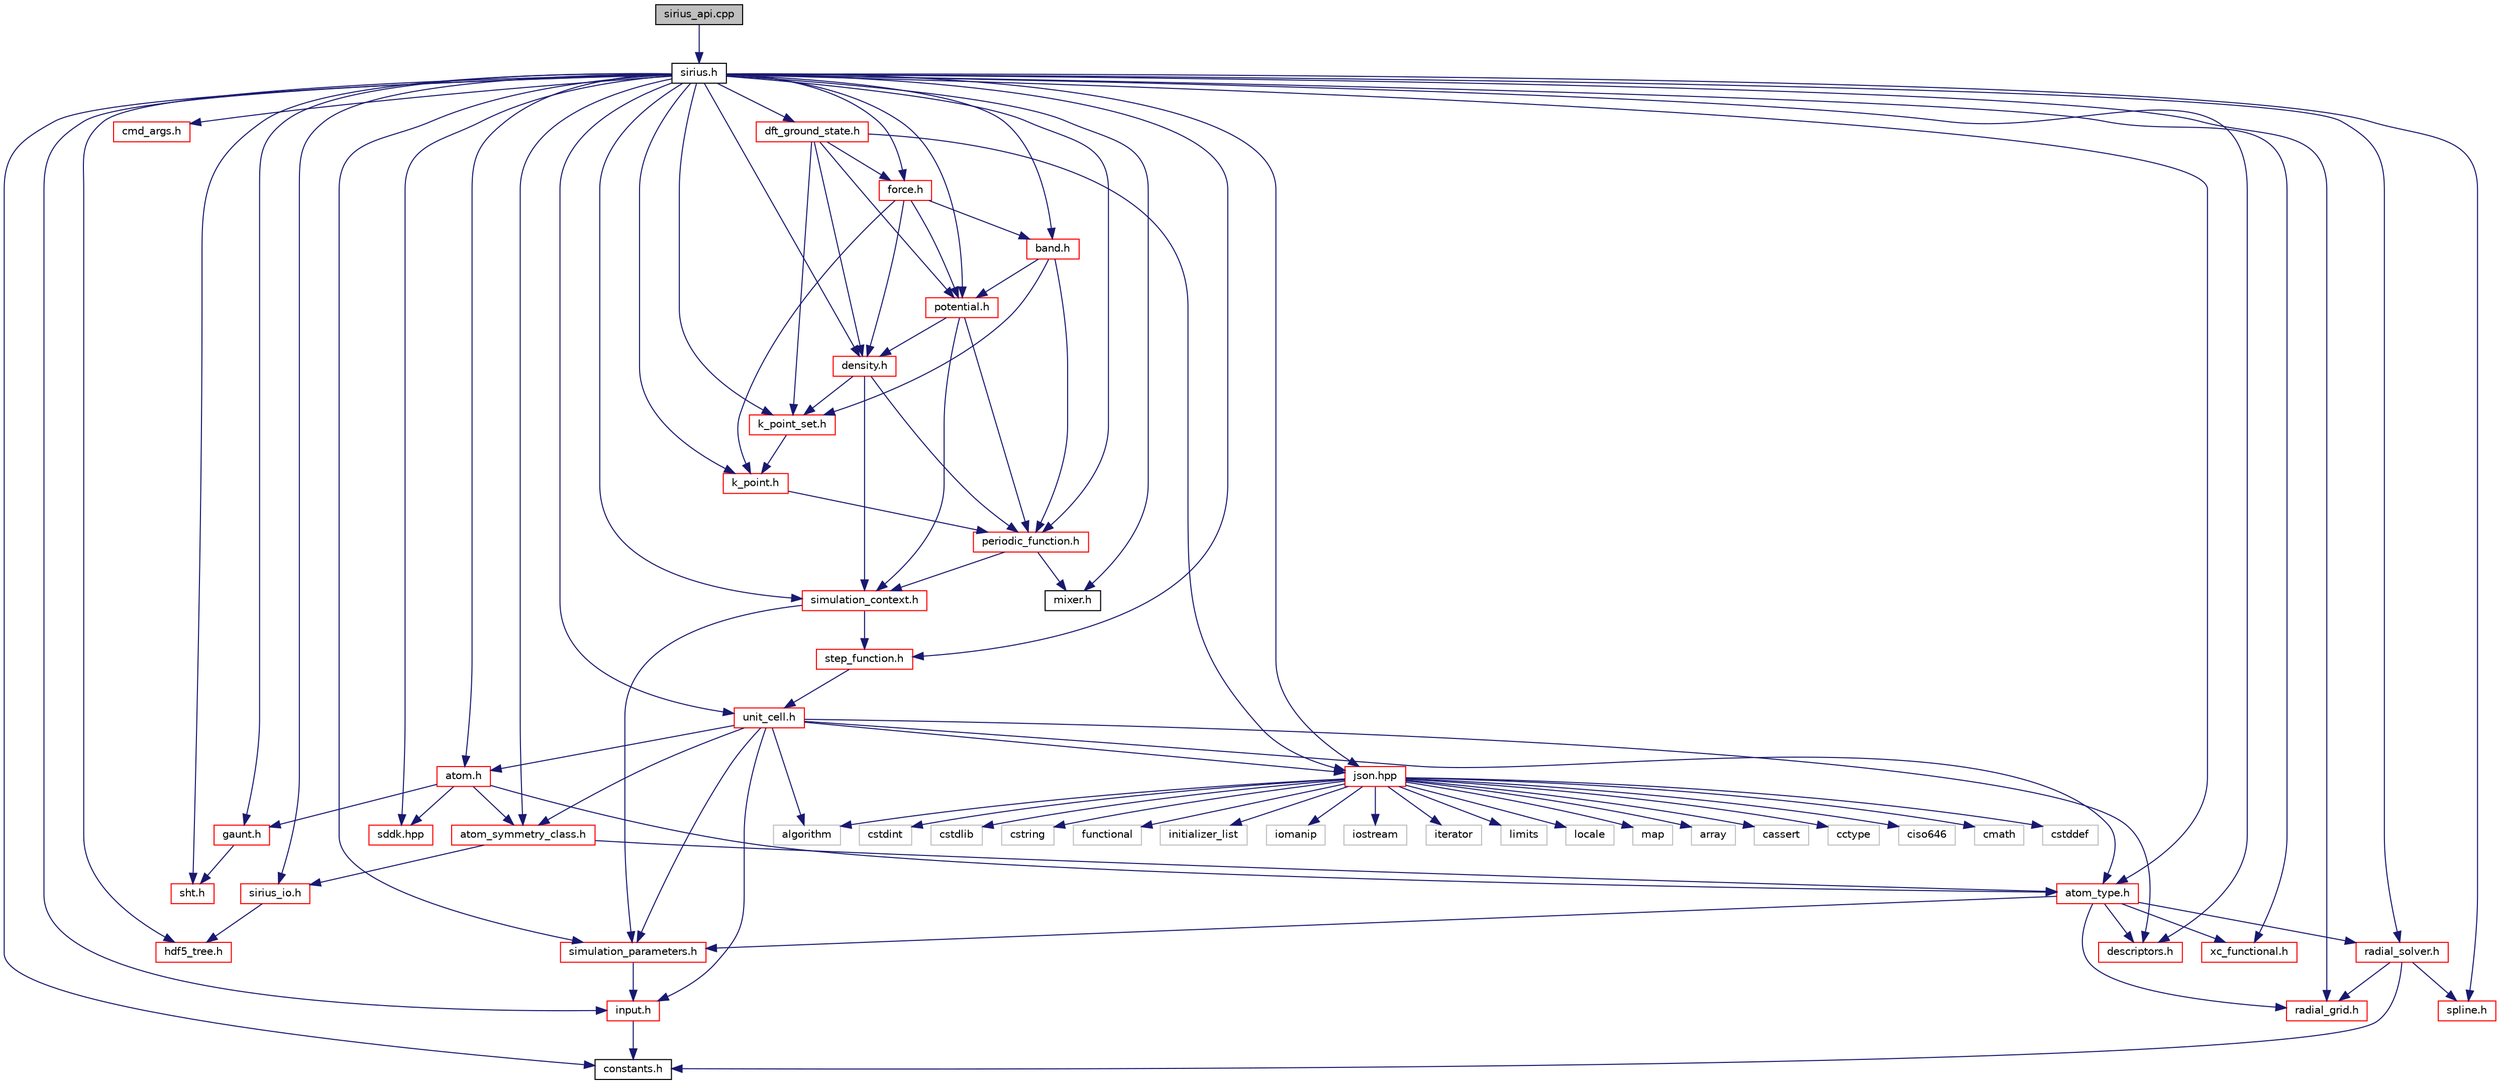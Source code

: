 digraph "sirius_api.cpp"
{
 // INTERACTIVE_SVG=YES
  edge [fontname="Helvetica",fontsize="10",labelfontname="Helvetica",labelfontsize="10"];
  node [fontname="Helvetica",fontsize="10",shape=record];
  Node1 [label="sirius_api.cpp",height=0.2,width=0.4,color="black", fillcolor="grey75", style="filled", fontcolor="black"];
  Node1 -> Node2 [color="midnightblue",fontsize="10",style="solid",fontname="Helvetica"];
  Node2 [label="sirius.h",height=0.2,width=0.4,color="black", fillcolor="white", style="filled",URL="$sirius_8h.html",tooltip="\"All-in-one\" include file. "];
  Node2 -> Node3 [color="midnightblue",fontsize="10",style="solid",fontname="Helvetica"];
  Node3 [label="json.hpp",height=0.2,width=0.4,color="red", fillcolor="white", style="filled",URL="$json_8hpp_source.html"];
  Node3 -> Node4 [color="midnightblue",fontsize="10",style="solid",fontname="Helvetica"];
  Node4 [label="algorithm",height=0.2,width=0.4,color="grey75", fillcolor="white", style="filled"];
  Node3 -> Node5 [color="midnightblue",fontsize="10",style="solid",fontname="Helvetica"];
  Node5 [label="array",height=0.2,width=0.4,color="grey75", fillcolor="white", style="filled"];
  Node3 -> Node6 [color="midnightblue",fontsize="10",style="solid",fontname="Helvetica"];
  Node6 [label="cassert",height=0.2,width=0.4,color="grey75", fillcolor="white", style="filled"];
  Node3 -> Node7 [color="midnightblue",fontsize="10",style="solid",fontname="Helvetica"];
  Node7 [label="cctype",height=0.2,width=0.4,color="grey75", fillcolor="white", style="filled"];
  Node3 -> Node8 [color="midnightblue",fontsize="10",style="solid",fontname="Helvetica"];
  Node8 [label="ciso646",height=0.2,width=0.4,color="grey75", fillcolor="white", style="filled"];
  Node3 -> Node9 [color="midnightblue",fontsize="10",style="solid",fontname="Helvetica"];
  Node9 [label="cmath",height=0.2,width=0.4,color="grey75", fillcolor="white", style="filled"];
  Node3 -> Node10 [color="midnightblue",fontsize="10",style="solid",fontname="Helvetica"];
  Node10 [label="cstddef",height=0.2,width=0.4,color="grey75", fillcolor="white", style="filled"];
  Node3 -> Node11 [color="midnightblue",fontsize="10",style="solid",fontname="Helvetica"];
  Node11 [label="cstdint",height=0.2,width=0.4,color="grey75", fillcolor="white", style="filled"];
  Node3 -> Node12 [color="midnightblue",fontsize="10",style="solid",fontname="Helvetica"];
  Node12 [label="cstdlib",height=0.2,width=0.4,color="grey75", fillcolor="white", style="filled"];
  Node3 -> Node13 [color="midnightblue",fontsize="10",style="solid",fontname="Helvetica"];
  Node13 [label="cstring",height=0.2,width=0.4,color="grey75", fillcolor="white", style="filled"];
  Node3 -> Node14 [color="midnightblue",fontsize="10",style="solid",fontname="Helvetica"];
  Node14 [label="functional",height=0.2,width=0.4,color="grey75", fillcolor="white", style="filled"];
  Node3 -> Node15 [color="midnightblue",fontsize="10",style="solid",fontname="Helvetica"];
  Node15 [label="initializer_list",height=0.2,width=0.4,color="grey75", fillcolor="white", style="filled"];
  Node3 -> Node16 [color="midnightblue",fontsize="10",style="solid",fontname="Helvetica"];
  Node16 [label="iomanip",height=0.2,width=0.4,color="grey75", fillcolor="white", style="filled"];
  Node3 -> Node17 [color="midnightblue",fontsize="10",style="solid",fontname="Helvetica"];
  Node17 [label="iostream",height=0.2,width=0.4,color="grey75", fillcolor="white", style="filled"];
  Node3 -> Node18 [color="midnightblue",fontsize="10",style="solid",fontname="Helvetica"];
  Node18 [label="iterator",height=0.2,width=0.4,color="grey75", fillcolor="white", style="filled"];
  Node3 -> Node19 [color="midnightblue",fontsize="10",style="solid",fontname="Helvetica"];
  Node19 [label="limits",height=0.2,width=0.4,color="grey75", fillcolor="white", style="filled"];
  Node3 -> Node20 [color="midnightblue",fontsize="10",style="solid",fontname="Helvetica"];
  Node20 [label="locale",height=0.2,width=0.4,color="grey75", fillcolor="white", style="filled"];
  Node3 -> Node21 [color="midnightblue",fontsize="10",style="solid",fontname="Helvetica"];
  Node21 [label="map",height=0.2,width=0.4,color="grey75", fillcolor="white", style="filled"];
  Node2 -> Node22 [color="midnightblue",fontsize="10",style="solid",fontname="Helvetica"];
  Node22 [label="input.h",height=0.2,width=0.4,color="red", fillcolor="white", style="filled",URL="$input_8h.html",tooltip="Contains declarations and implementations of input parameters structures. "];
  Node22 -> Node23 [color="midnightblue",fontsize="10",style="solid",fontname="Helvetica"];
  Node23 [label="constants.h",height=0.2,width=0.4,color="black", fillcolor="white", style="filled",URL="$constants_8h.html",tooltip="Various constants. "];
  Node2 -> Node24 [color="midnightblue",fontsize="10",style="solid",fontname="Helvetica"];
  Node24 [label="cmd_args.h",height=0.2,width=0.4,color="red", fillcolor="white", style="filled",URL="$cmd__args_8h.html",tooltip="Contains definition and implementation of cmd_args class. "];
  Node2 -> Node23 [color="midnightblue",fontsize="10",style="solid",fontname="Helvetica"];
  Node2 -> Node25 [color="midnightblue",fontsize="10",style="solid",fontname="Helvetica"];
  Node25 [label="radial_grid.h",height=0.2,width=0.4,color="red", fillcolor="white", style="filled",URL="$radial__grid_8h.html",tooltip="Contains declaraion and partial implementation of sirius::Radial_grid class. "];
  Node2 -> Node26 [color="midnightblue",fontsize="10",style="solid",fontname="Helvetica"];
  Node26 [label="spline.h",height=0.2,width=0.4,color="red", fillcolor="white", style="filled",URL="$spline_8h.html",tooltip="Contains definition and partial implementaiton of sirius::Spline class. "];
  Node2 -> Node27 [color="midnightblue",fontsize="10",style="solid",fontname="Helvetica"];
  Node27 [label="radial_solver.h",height=0.2,width=0.4,color="red", fillcolor="white", style="filled",URL="$radial__solver_8h.html",tooltip="Contains declaration and partial implementation of sirius::Radial_solver class. "];
  Node27 -> Node25 [color="midnightblue",fontsize="10",style="solid",fontname="Helvetica"];
  Node27 -> Node26 [color="midnightblue",fontsize="10",style="solid",fontname="Helvetica"];
  Node27 -> Node23 [color="midnightblue",fontsize="10",style="solid",fontname="Helvetica"];
  Node2 -> Node28 [color="midnightblue",fontsize="10",style="solid",fontname="Helvetica"];
  Node28 [label="sht.h",height=0.2,width=0.4,color="red", fillcolor="white", style="filled",URL="$sht_8h.html",tooltip="Contains declaration and particular implementation of sirius::SHT class. "];
  Node2 -> Node29 [color="midnightblue",fontsize="10",style="solid",fontname="Helvetica"];
  Node29 [label="gaunt.h",height=0.2,width=0.4,color="red", fillcolor="white", style="filled",URL="$gaunt_8h.html",tooltip="Contains definition and implementation of sirius::Gaunt class. "];
  Node29 -> Node28 [color="midnightblue",fontsize="10",style="solid",fontname="Helvetica"];
  Node2 -> Node30 [color="midnightblue",fontsize="10",style="solid",fontname="Helvetica"];
  Node30 [label="sddk.hpp",height=0.2,width=0.4,color="red", fillcolor="white", style="filled",URL="$sddk_8hpp_source.html"];
  Node2 -> Node31 [color="midnightblue",fontsize="10",style="solid",fontname="Helvetica"];
  Node31 [label="hdf5_tree.h",height=0.2,width=0.4,color="red", fillcolor="white", style="filled",URL="$hdf5__tree_8h.html",tooltip="Contains definition and implementation of sirius::HDF5_tree class. "];
  Node2 -> Node32 [color="midnightblue",fontsize="10",style="solid",fontname="Helvetica"];
  Node32 [label="xc_functional.h",height=0.2,width=0.4,color="red", fillcolor="white", style="filled",URL="$xc__functional_8h.html",tooltip="Contains implementation of sirius::XC_functional class. "];
  Node2 -> Node33 [color="midnightblue",fontsize="10",style="solid",fontname="Helvetica"];
  Node33 [label="sirius_io.h",height=0.2,width=0.4,color="red", fillcolor="white", style="filled",URL="$sirius__io_8h.html",tooltip="Contains declaration and implementation of sirius::pstdout and sirius::sirius_io classes. "];
  Node33 -> Node31 [color="midnightblue",fontsize="10",style="solid",fontname="Helvetica"];
  Node2 -> Node34 [color="midnightblue",fontsize="10",style="solid",fontname="Helvetica"];
  Node34 [label="descriptors.h",height=0.2,width=0.4,color="red", fillcolor="white", style="filled",URL="$descriptors_8h.html",tooltip="Descriptors for various data structures. "];
  Node2 -> Node35 [color="midnightblue",fontsize="10",style="solid",fontname="Helvetica"];
  Node35 [label="mixer.h",height=0.2,width=0.4,color="black", fillcolor="white", style="filled",URL="$mixer_8h.html",tooltip="Contains definition and implementation of sirius::Mixer, sirius::Linear_mixer, sirius::Broyden1 and s..."];
  Node2 -> Node36 [color="midnightblue",fontsize="10",style="solid",fontname="Helvetica"];
  Node36 [label="atom_type.h",height=0.2,width=0.4,color="red", fillcolor="white", style="filled",URL="$atom__type_8h.html",tooltip="Contains definition of sirius::radial_functions_index and sirius::basis_functions_index classes and d..."];
  Node36 -> Node34 [color="midnightblue",fontsize="10",style="solid",fontname="Helvetica"];
  Node36 -> Node25 [color="midnightblue",fontsize="10",style="solid",fontname="Helvetica"];
  Node36 -> Node27 [color="midnightblue",fontsize="10",style="solid",fontname="Helvetica"];
  Node36 -> Node32 [color="midnightblue",fontsize="10",style="solid",fontname="Helvetica"];
  Node36 -> Node37 [color="midnightblue",fontsize="10",style="solid",fontname="Helvetica"];
  Node37 [label="simulation_parameters.h",height=0.2,width=0.4,color="red", fillcolor="white", style="filled",URL="$simulation__parameters_8h.html",tooltip="Contains definition and implementation of sirius::Simulation_parameters class. "];
  Node37 -> Node22 [color="midnightblue",fontsize="10",style="solid",fontname="Helvetica"];
  Node2 -> Node38 [color="midnightblue",fontsize="10",style="solid",fontname="Helvetica"];
  Node38 [label="atom_symmetry_class.h",height=0.2,width=0.4,color="red", fillcolor="white", style="filled",URL="$atom__symmetry__class_8h.html",tooltip="Contains declaration and partial implementation of sirius::Atom_symmetry_class class. "];
  Node38 -> Node33 [color="midnightblue",fontsize="10",style="solid",fontname="Helvetica"];
  Node38 -> Node36 [color="midnightblue",fontsize="10",style="solid",fontname="Helvetica"];
  Node2 -> Node39 [color="midnightblue",fontsize="10",style="solid",fontname="Helvetica"];
  Node39 [label="atom.h",height=0.2,width=0.4,color="red", fillcolor="white", style="filled",URL="$atom_8h.html",tooltip="Contains declaration and partial implementation of sirius::Atom class. "];
  Node39 -> Node29 [color="midnightblue",fontsize="10",style="solid",fontname="Helvetica"];
  Node39 -> Node36 [color="midnightblue",fontsize="10",style="solid",fontname="Helvetica"];
  Node39 -> Node38 [color="midnightblue",fontsize="10",style="solid",fontname="Helvetica"];
  Node39 -> Node30 [color="midnightblue",fontsize="10",style="solid",fontname="Helvetica"];
  Node2 -> Node40 [color="midnightblue",fontsize="10",style="solid",fontname="Helvetica"];
  Node40 [label="unit_cell.h",height=0.2,width=0.4,color="red", fillcolor="white", style="filled",URL="$unit__cell_8h.html",tooltip="Contains definition and partial implementation of sirius::Unit_cell class. "];
  Node40 -> Node4 [color="midnightblue",fontsize="10",style="solid",fontname="Helvetica"];
  Node40 -> Node34 [color="midnightblue",fontsize="10",style="solid",fontname="Helvetica"];
  Node40 -> Node36 [color="midnightblue",fontsize="10",style="solid",fontname="Helvetica"];
  Node40 -> Node38 [color="midnightblue",fontsize="10",style="solid",fontname="Helvetica"];
  Node40 -> Node39 [color="midnightblue",fontsize="10",style="solid",fontname="Helvetica"];
  Node40 -> Node22 [color="midnightblue",fontsize="10",style="solid",fontname="Helvetica"];
  Node40 -> Node37 [color="midnightblue",fontsize="10",style="solid",fontname="Helvetica"];
  Node40 -> Node3 [color="midnightblue",fontsize="10",style="solid",fontname="Helvetica"];
  Node2 -> Node41 [color="midnightblue",fontsize="10",style="solid",fontname="Helvetica"];
  Node41 [label="step_function.h",height=0.2,width=0.4,color="red", fillcolor="white", style="filled",URL="$step__function_8h.html",tooltip="Contains definition and partial implementation of sirius::Step_function class. "];
  Node41 -> Node40 [color="midnightblue",fontsize="10",style="solid",fontname="Helvetica"];
  Node2 -> Node42 [color="midnightblue",fontsize="10",style="solid",fontname="Helvetica"];
  Node42 [label="periodic_function.h",height=0.2,width=0.4,color="red", fillcolor="white", style="filled",URL="$periodic__function_8h.html",tooltip="Contains declaration and partial implementation of sirius::Periodic_function class. "];
  Node42 -> Node43 [color="midnightblue",fontsize="10",style="solid",fontname="Helvetica"];
  Node43 [label="simulation_context.h",height=0.2,width=0.4,color="red", fillcolor="white", style="filled",URL="$simulation__context_8h.html",tooltip="Contains definition and implementation of Simulation_parameters and Simulation_context classes..."];
  Node43 -> Node37 [color="midnightblue",fontsize="10",style="solid",fontname="Helvetica"];
  Node43 -> Node41 [color="midnightblue",fontsize="10",style="solid",fontname="Helvetica"];
  Node42 -> Node35 [color="midnightblue",fontsize="10",style="solid",fontname="Helvetica"];
  Node2 -> Node44 [color="midnightblue",fontsize="10",style="solid",fontname="Helvetica"];
  Node44 [label="k_point.h",height=0.2,width=0.4,color="red", fillcolor="white", style="filled",URL="$k__point_8h.html",tooltip="Contains definition and partial implementation of sirius::K_point class. "];
  Node44 -> Node42 [color="midnightblue",fontsize="10",style="solid",fontname="Helvetica"];
  Node2 -> Node45 [color="midnightblue",fontsize="10",style="solid",fontname="Helvetica"];
  Node45 [label="band.h",height=0.2,width=0.4,color="red", fillcolor="white", style="filled",URL="$band_8h.html",tooltip="Contains declaration and partial implementation of sirius::Band class. "];
  Node45 -> Node42 [color="midnightblue",fontsize="10",style="solid",fontname="Helvetica"];
  Node45 -> Node46 [color="midnightblue",fontsize="10",style="solid",fontname="Helvetica"];
  Node46 [label="k_point_set.h",height=0.2,width=0.4,color="red", fillcolor="white", style="filled",URL="$k__point__set_8h.html",tooltip="Contains declaration and partial implementation of sirius::K_point_set class. "];
  Node46 -> Node44 [color="midnightblue",fontsize="10",style="solid",fontname="Helvetica"];
  Node45 -> Node47 [color="midnightblue",fontsize="10",style="solid",fontname="Helvetica"];
  Node47 [label="potential.h",height=0.2,width=0.4,color="red", fillcolor="white", style="filled",URL="$potential_8h.html",tooltip="Contains declaration and partial implementation of sirius::Potential class. "];
  Node47 -> Node42 [color="midnightblue",fontsize="10",style="solid",fontname="Helvetica"];
  Node47 -> Node43 [color="midnightblue",fontsize="10",style="solid",fontname="Helvetica"];
  Node47 -> Node48 [color="midnightblue",fontsize="10",style="solid",fontname="Helvetica"];
  Node48 [label="density.h",height=0.2,width=0.4,color="red", fillcolor="white", style="filled",URL="$density_8h.html",tooltip="Contains definition and partial implementation of sirius::Density class. "];
  Node48 -> Node42 [color="midnightblue",fontsize="10",style="solid",fontname="Helvetica"];
  Node48 -> Node46 [color="midnightblue",fontsize="10",style="solid",fontname="Helvetica"];
  Node48 -> Node43 [color="midnightblue",fontsize="10",style="solid",fontname="Helvetica"];
  Node2 -> Node47 [color="midnightblue",fontsize="10",style="solid",fontname="Helvetica"];
  Node2 -> Node46 [color="midnightblue",fontsize="10",style="solid",fontname="Helvetica"];
  Node2 -> Node48 [color="midnightblue",fontsize="10",style="solid",fontname="Helvetica"];
  Node2 -> Node49 [color="midnightblue",fontsize="10",style="solid",fontname="Helvetica"];
  Node49 [label="force.h",height=0.2,width=0.4,color="red", fillcolor="white", style="filled",URL="$force_8h.html",tooltip="Contains definition of sirius::Force class. "];
  Node49 -> Node44 [color="midnightblue",fontsize="10",style="solid",fontname="Helvetica"];
  Node49 -> Node45 [color="midnightblue",fontsize="10",style="solid",fontname="Helvetica"];
  Node49 -> Node47 [color="midnightblue",fontsize="10",style="solid",fontname="Helvetica"];
  Node49 -> Node48 [color="midnightblue",fontsize="10",style="solid",fontname="Helvetica"];
  Node2 -> Node50 [color="midnightblue",fontsize="10",style="solid",fontname="Helvetica"];
  Node50 [label="dft_ground_state.h",height=0.2,width=0.4,color="red", fillcolor="white", style="filled",URL="$dft__ground__state_8h.html",tooltip="Contains definition and partial implementation of sirius::DFT_ground_state class. ..."];
  Node50 -> Node47 [color="midnightblue",fontsize="10",style="solid",fontname="Helvetica"];
  Node50 -> Node48 [color="midnightblue",fontsize="10",style="solid",fontname="Helvetica"];
  Node50 -> Node46 [color="midnightblue",fontsize="10",style="solid",fontname="Helvetica"];
  Node50 -> Node49 [color="midnightblue",fontsize="10",style="solid",fontname="Helvetica"];
  Node50 -> Node3 [color="midnightblue",fontsize="10",style="solid",fontname="Helvetica"];
  Node2 -> Node43 [color="midnightblue",fontsize="10",style="solid",fontname="Helvetica"];
  Node2 -> Node37 [color="midnightblue",fontsize="10",style="solid",fontname="Helvetica"];
}
